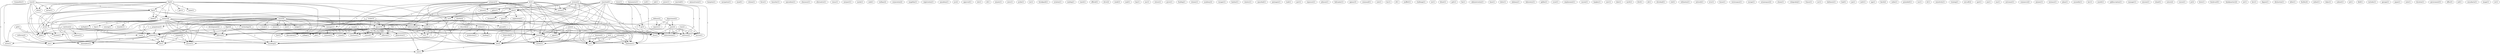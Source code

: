 digraph G {
  tranquility [ label="tranquility(1)" ];
  runs [ label="runs(2)" ];
  nectar [ label="nectar(1)" ];
  edu [ label="edu(2)" ];
  ftp [ label="ftp(2)" ];
  center [ label="center(18)" ];
  furmint [ label="furmint(1)" ];
  research [ label="research(13)" ];
  series [ label="series(1)" ];
  etc [ label="etc(1)" ];
  see [ label="see(1)" ];
  tower [ label="tower(1)" ];
  hamamatsu [ label="hamamatsu(1)" ];
  avenue [ label="avenue(2)" ];
  info [ label="info(3)" ];
  reston [ label="reston(1)" ];
  va [ label="va(3)" ];
  launch [ label="launch(2)" ];
  variety [ label="variety(1)" ];
  agent [ label="agent(1)" ];
  co [ label="co(1)" ];
  list [ label="list(2)" ];
  maintains [ label="maintains(1)" ];
  faq [ label="faq(4)" ];
  gov [ label="gov(1)" ];
  arc [ label="arc(2)" ];
  name [ label="name(1)" ];
  sheet [ label="sheet(1)" ];
  nasa [ label="nasa(24)" ];
  description [ label="description(1)" ];
  fact [ label="fact(1)" ];
  pub [ label="pub(1)" ];
  craf [ label="craf(1)" ];
  oak [ label="oak(1)" ];
  power [ label="power(1)" ];
  marshall [ label="marshall(1)" ];
  pennsylvania [ label="pennsylvania(1)" ];
  hampton [ label="hampton(1)" ];
  navigation [ label="navigation(1)" ];
  shuttle [ label="shuttle(4)" ];
  orbiter [ label="orbiter(1)" ];
  ground [ label="ground(1)" ];
  manages [ label="manages(1)" ];
  control [ label="control(1)" ];
  st [ label="st(1)" ];
  landing [ label="landing(1)" ];
  email [ label="email(1)" ];
  volume [ label="volume(1)" ];
  production [ label="production(1)" ];
  delivery [ label="delivery(1)" ];
  force [ label="force(1)" ];
  institute [ label="institute(2)" ];
  contract [ label="contract(1)" ];
  run [ label="run(2)" ];
  lot [ label="lot(1)" ];
  launcher [ label="launcher(1)" ];
  specializes [ label="specializes(1)" ];
  clearance [ label="clearance(1)" ];
  dc [ label="dc(3)" ];
  nature [ label="nature(1)" ];
  go [ label="go(3)" ];
  policy [ label="policy(1)" ];
  space [ label="space(33)" ];
  information [ label="information(5)" ];
  money [ label="money(1)" ];
  sounding [ label="sounding(2)" ];
  alternative [ label="alternative(1)" ];
  venus [ label="venus(1)" ];
  newport [ label="newport(1)" ];
  nasda [ label="nasda(1)" ];
  seek [ label="seek(1)" ];
  wallops [ label="wallops(2)" ];
  corporation [ label="corporation(2)" ];
  defense [ label="defense(2)" ];
  post [ label="post(2)" ];
  reports [ label="reports(1)" ];
  thru [ label="thru(1)" ];
  magellan [ label="magellan(1)" ];
  registration [ label="registration(1)" ];
  pasadena [ label="pasadena(1)" ];
  department [ label="department(2)" ];
  jsc [ label="jsc(2)" ];
  approval [ label="approval(1)" ];
  site [ label="site(1)" ];
  rd [ label="rd(1)" ];
  minato [ label="minato(1)" ];
  news [ label="news(1)" ];
  maryland [ label="maryland(1)" ];
  software [ label="software(2)" ];
  redistribution [ label="redistribution(1)" ];
  service [ label="service(1)" ];
  probe [ label="probe(1)" ];
  inc [ label="inc(1)" ];
  brookpark [ label="brookpark(1)" ];
  aviation [ label="aviation(1)" ];
  program [ label="program(3)" ];
  college [ label="college(1)" ];
  comment [ label="comment(1)" ];
  editorial [ label="editorial(1)" ];
  mailing [ label="mailing(1)" ];
  reach [ label="reach(1)" ];
  offered [ label="offered(1)" ];
  drive [ label="drive(2)" ];
  week [ label="week(3)" ];
  mail [ label="mail(1)" ];
  bay [ label="bay(1)" ];
  unc [ label="unc(1)" ];
  return [ label="return(1)" ];
  grove [ label="grove(1)" ];
  funding [ label="funding(1)" ];
  stennis [ label="stennis(1)" ];
  academy [ label="academy(2)" ];
  voyager [ label="voyager(1)" ];
  camp [ label="camp(4)" ];
  brochure [ label="brochure(1)" ];
  school [ label="school(1)" ];
  landsat [ label="landsat(1)" ];
  resumes [ label="resumes(1)" ];
  place [ label="place(1)" ];
  exploration [ label="exploration(1)" ];
  answer [ label="answer(1)" ];
  development [ label="development(2)" ];
  reentry [ label="reentry(1)" ];
  spacehab [ label="spacehab(1)" ];
  pentagon [ label="pentagon(1)" ];
  day [ label="day(1)" ];
  sensing [ label="sensing(1)" ];
  transfer [ label="transfer(1)" ];
  technology [ label="technology(4)" ];
  atmosphere [ label="atmosphere(1)" ];
  multiple [ label="multiple(1)" ];
  tank [ label="tank(1)" ];
  part [ label="part(1)" ];
  box [ label="box(2)" ];
  exposure [ label="exposure(1)" ];
  johnson [ label="johnson(1)" ];
  helicopter [ label="helicopter(1)" ];
  suite [ label="suite(2)" ];
  agency [ label="agency(3)" ];
  command [ label="command(1)" ];
  rivals [ label="rivals(1)" ];
  job [ label="job(1)" ];
  means [ label="means(1)" ];
  size [ label="size(1)" ];
  budget [ label="budget(1)" ];
  flight [ label="flight(6)" ];
  rocket [ label="rocket(3)" ];
  propulsion [ label="propulsion(3)" ];
  generation [ label="generation(1)" ];
  cate [ label="cate(1)" ];
  titusville [ label="titusville(2)" ];
  ksc [ label="ksc(1)" ];
  sf [ label="sf(1)" ];
  moffett [ label="moffett(1)" ];
  challenge [ label="challenge(1)" ];
  nw [ label="nw(1)" ];
  bitnet [ label="bitnet(1)" ];
  gsfc [ label="gsfc(1)" ];
  fax [ label="fax(1)" ];
  administration [ label="administration(1)" ];
  base [ label="base(1)" ];
  latter [ label="latter(1)" ];
  alabama [ label="alabama(1)" ];
  laboratory [ label="laboratory(1)" ];
  galileo [ label="galileo(1)" ];
  scout [ label="scout(1)" ];
  employment [ label="employment(1)" ];
  cassini [ label="cassini(1)" ];
  langley [ label="langley(1)" ];
  univ [ label="univ(1)" ];
  date [ label="date(1)" ];
  earth [ label="earth(1)" ];
  blvd [ label="blvd(1)" ];
  xb [ label="xb(1)" ];
  cleveland [ label="cleveland(1)" ];
  stol [ label="stol(1)" ];
  utilization [ label="utilization(1)" ];
  network [ label="network(1)" ];
  fl [ label="fl(2)" ];
  evry [ label="evry(1)" ];
  summer [ label="summer(2)" ];
  house [ label="house(1)" ];
  vectorspace [ label="vectorspace(1)" ];
  europe [ label="europe(1)" ];
  arianespace [ label="arianespace(2)" ];
  chome [ label="chome(1)" ];
  vologradsij [ label="vologradsij(1)" ];
  france [ label="france(1)" ];
  usr [ label="usr(1)" ];
  baltimore [ label="baltimore(1)" ];
  lead [ label="lead(1)" ];
  jan [ label="jan(1)" ];
  msfc [ label="msfc(1)" ];
  uga [ label="uga(1)" ];
  leech [ label="leech(2)" ];
  cedex [ label="cedex(1)" ];
  greenbelt [ label="greenbelt(1)" ];
  vac [ label="vac(1)" ];
  dr [ label="dr(1)" ];
  sensitivity [ label="sensitivity(1)" ];
  training [ label="training(1)" ];
  aircraft [ label="aircraft(2)" ];
  spot [ label="spot(1)" ];
  jon [ label="jon(1)" ];
  esa [ label="esa(1)" ];
  colorado [ label="colorado(2)" ];
  astronaut [ label="astronaut(1)" ];
  commerce [ label="commerce(2)" ];
  esa [ label="esa(1)" ];
  pioneer [ label="pioneer(1)" ];
  california [ label="california(2)" ];
  instance [ label="instance(1)" ];
  plaza [ label="plaza(1)" ];
  assembly [ label="assembly(1)" ];
  larc [ label="larc(1)" ];
  month [ label="month(1)" ];
  jpldescription [ label="jpldescription(1)" ];
  manager [ label="manager(1)" ];
  mission [ label="mission(1)" ];
  island [ label="island(1)" ];
  saturn [ label="saturn(2)" ];
  course [ label="course(1)" ];
  pr [ label="pr(2)" ];
  houston [ label="houston(2)" ];
  lewis [ label="lewis(1)" ];
  boulevard [ label="boulevard(1)" ];
  headquarters [ label="headquarters(2)" ];
  huntsville [ label="huntsville(3)" ];
  air [ label="air(1)" ];
  lerc [ label="lerc(1)" ];
  degree [ label="degree(1)" ];
  distinction [ label="distinction(1)" ];
  allow [ label="allow(1)" ];
  facility [ label="facility(4)" ];
  enfant [ label="enfant(1)" ];
  tokyo [ label="tokyo(1)" ];
  cabinet [ label="cabinet(1)" ];
  jet [ label="jet(1)" ];
  field [ label="field(1)" ];
  jpl [ label="jpl(4)" ];
  includes [ label="includes(1)" ];
  georgia [ label="georgia(1)" ];
  japan [ label="japan(1)" ];
  tx [ label="tx(2)" ];
  note [ label="note(1)" ];
  duration [ label="duration(1)" ];
  government [ label="government(3)" ];
  office [ label="office(3)" ];
  md [ label="md(1)" ];
  soyuzkarta [ label="soyuzkarta(1)" ];
  image [ label="image(1)" ];
  sw [ label="sw(1)" ];
  runs -> nectar [ label="1" ];
  runs -> edu [ label="1" ];
  runs -> ftp [ label="1" ];
  runs -> center [ label="1" ];
  runs -> furmint [ label="1" ];
  runs -> research [ label="1" ];
  runs -> series [ label="1" ];
  runs -> etc [ label="1" ];
  runs -> see [ label="1" ];
  avenue -> info [ label="1" ];
  avenue -> reston [ label="1" ];
  avenue -> va [ label="1" ];
  avenue -> launch [ label="1" ];
  avenue -> variety [ label="1" ];
  avenue -> agent [ label="1" ];
  avenue -> co [ label="1" ];
  avenue -> list [ label="1" ];
  avenue -> maintains [ label="1" ];
  faq -> nectar [ label="1" ];
  faq -> edu [ label="1" ];
  faq -> gov [ label="1" ];
  faq -> ftp [ label="1" ];
  faq -> center [ label="1" ];
  faq -> arc [ label="1" ];
  faq -> name [ label="1" ];
  faq -> sheet [ label="1" ];
  faq -> nasa [ label="1" ];
  faq -> furmint [ label="1" ];
  faq -> description [ label="1" ];
  faq -> fact [ label="1" ];
  faq -> list [ label="1" ];
  faq -> see [ label="2" ];
  faq -> pub [ label="1" ];
  shuttle -> orbiter [ label="1" ];
  shuttle -> ground [ label="1" ];
  shuttle -> manages [ label="1" ];
  shuttle -> control [ label="1" ];
  shuttle -> st [ label="2" ];
  shuttle -> landing [ label="1" ];
  orbiter -> production [ label="1" ];
  orbiter -> delivery [ label="1" ];
  orbiter -> landing [ label="1" ];
  institute -> contract [ label="1" ];
  institute -> run [ label="1" ];
  institute -> research [ label="1" ];
  institute -> lot [ label="1" ];
  dc -> nature [ label="1" ];
  dc -> go [ label="1" ];
  dc -> info [ label="1" ];
  dc -> reston [ label="1" ];
  dc -> policy [ label="1" ];
  dc -> va [ label="1" ];
  dc -> space [ label="1" ];
  dc -> information [ label="1" ];
  dc -> money [ label="1" ];
  dc -> launch [ label="1" ];
  dc -> variety [ label="1" ];
  dc -> agent [ label="1" ];
  dc -> sounding [ label="1" ];
  dc -> co [ label="1" ];
  dc -> list [ label="1" ];
  dc -> maintains [ label="1" ];
  defense -> post [ label="1" ];
  defense -> reports [ label="1" ];
  defense -> thru [ label="1" ];
  department -> post [ label="1" ];
  department -> reports [ label="1" ];
  department -> thru [ label="1" ];
  maryland -> go [ label="1" ];
  maryland -> info [ label="1" ];
  maryland -> reston [ label="1" ];
  maryland -> va [ label="1" ];
  maryland -> space [ label="1" ];
  maryland -> software [ label="1" ];
  maryland -> redistribution [ label="1" ];
  maryland -> launch [ label="1" ];
  maryland -> variety [ label="1" ];
  maryland -> agent [ label="1" ];
  maryland -> service [ label="1" ];
  maryland -> thru [ label="1" ];
  maryland -> co [ label="1" ];
  maryland -> list [ label="1" ];
  maryland -> maintains [ label="1" ];
  program -> info [ label="1" ];
  program -> college [ label="2" ];
  program -> reston [ label="1" ];
  program -> va [ label="1" ];
  program -> launch [ label="1" ];
  program -> comment [ label="2" ];
  program -> editorial [ label="2" ];
  program -> variety [ label="1" ];
  program -> agent [ label="1" ];
  program -> co [ label="1" ];
  program -> list [ label="1" ];
  program -> maintains [ label="1" ];
  go -> redistribution [ label="1" ];
  go -> service [ label="1" ];
  go -> thru [ label="1" ];
  camp -> college [ label="2" ];
  camp -> brochure [ label="2" ];
  camp -> comment [ label="2" ];
  camp -> editorial [ label="2" ];
  camp -> school [ label="2" ];
  info -> resumes [ label="1" ];
  info -> place [ label="1" ];
  info -> va [ label="1" ];
  info -> space [ label="1" ];
  info -> exploration [ label="1" ];
  info -> research [ label="1" ];
  info -> answer [ label="1" ];
  info -> variety [ label="1" ];
  info -> etc [ label="1" ];
  info -> co [ label="1" ];
  development -> delivery [ label="1" ];
  post -> software [ label="1" ];
  post -> redistribution [ label="1" ];
  post -> service [ label="1" ];
  post -> thru [ label="1" ];
  ftp -> arc [ label="1" ];
  ftp -> sheet [ label="1" ];
  ftp -> nasa [ label="1" ];
  ftp -> furmint [ label="1" ];
  ftp -> description [ label="1" ];
  ftp -> fact [ label="1" ];
  ftp -> pub [ label="1" ];
  center -> arc [ label="1" ];
  center -> day [ label="1" ];
  center -> manages [ label="1" ];
  center -> space [ label="2" ];
  center -> information [ label="2" ];
  center -> sensing [ label="1" ];
  center -> control [ label="1" ];
  center -> brochure [ label="1" ];
  center -> research [ label="5" ];
  center -> answer [ label="1" ];
  center -> delivery [ label="1" ];
  center -> series [ label="1" ];
  center -> etc [ label="2" ];
  center -> transfer [ label="1" ];
  center -> st [ label="1" ];
  center -> technology [ label="1" ];
  center -> sounding [ label="2" ];
  center -> atmosphere [ label="1" ];
  center -> multiple [ label="1" ];
  center -> list [ label="1" ];
  arc -> research [ label="1" ];
  arc -> atmosphere [ label="1" ];
  arc -> pub [ label="1" ];
  box -> software [ label="1" ];
  box -> redistribution [ label="1" ];
  box -> service [ label="1" ];
  box -> thru [ label="1" ];
  va -> space [ label="1" ];
  va -> research [ label="1" ];
  va -> sounding [ label="1" ];
  va -> co [ label="1" ];
  suite -> launch [ label="1" ];
  suite -> variety [ label="1" ];
  suite -> agent [ label="1" ];
  suite -> co [ label="1" ];
  suite -> list [ label="1" ];
  suite -> maintains [ label="1" ];
  nasa -> space [ label="2" ];
  nasa -> information [ label="1" ];
  nasa -> money [ label="3" ];
  nasa -> software [ label="2" ];
  nasa -> run [ label="2" ];
  nasa -> redistribution [ label="2" ];
  nasa -> launch [ label="1" ];
  nasa -> control [ label="1" ];
  nasa -> research [ label="2" ];
  nasa -> answer [ label="1" ];
  nasa -> delivery [ label="1" ];
  nasa -> rivals [ label="1" ];
  nasa -> etc [ label="1" ];
  nasa -> job [ label="1" ];
  nasa -> service [ label="2" ];
  nasa -> means [ label="1" ];
  nasa -> sounding [ label="1" ];
  nasa -> atmosphere [ label="1" ];
  nasa -> thru [ label="2" ];
  nasa -> size [ label="1" ];
  nasa -> budget [ label="1" ];
  nasa -> pub [ label="1" ];
  flight -> launch [ label="1" ];
  flight -> research [ label="1" ];
  flight -> delivery [ label="1" ];
  flight -> sounding [ label="2" ];
  rocket -> space [ label="1" ];
  rocket -> propulsion [ label="1" ];
  rocket -> brochure [ label="1" ];
  rocket -> delivery [ label="1" ];
  rocket -> list [ label="1" ];
  space -> furmint [ label="1" ];
  space -> generation [ label="1" ];
  space -> launch [ label="2" ];
  space -> control [ label="2" ];
  space -> brochure [ label="3" ];
  space -> comment [ label="4" ];
  space -> description [ label="1" ];
  space -> editorial [ label="4" ];
  space -> delivery [ label="1" ];
  space -> school [ label="4" ];
  space -> fact [ label="1" ];
  space -> st [ label="2" ];
  space -> sounding [ label="1" ];
  space -> thru [ label="1" ];
  space -> list [ label="4" ];
  space -> see [ label="2" ];
  space -> pub [ label="1" ];
  titusville -> launch [ label="1" ];
  titusville -> brochure [ label="1" ];
  titusville -> list [ label="1" ];
  information -> software [ label="1" ];
  information -> redistribution [ label="1" ];
  information -> research [ label="1" ];
  information -> answer [ label="1" ];
  information -> etc [ label="1" ];
  information -> job [ label="1" ];
  information -> service [ label="1" ];
  information -> thru [ label="1" ];
  run -> etc [ label="2" ];
  propulsion -> research [ label="1" ];
  propulsion -> lot [ label="1" ];
  launch -> variety [ label="1" ];
  launch -> co [ label="1" ];
  launch -> list [ label="1" ];
  launch -> maintains [ label="1" ];
  fl -> brochure [ label="1" ];
  fl -> list [ label="1" ];
  summer -> answer [ label="1" ];
  summer -> etc [ label="1" ];
  research -> answer [ label="1" ];
  research -> series [ label="1" ];
  research -> etc [ label="2" ];
  research -> sounding [ label="1" ];
  research -> atmosphere [ label="2" ];
  research -> lot [ label="1" ];
  colorado -> co [ label="1" ];
  colorado -> list [ label="1" ];
  colorado -> maintains [ label="1" ];
  technology -> thru [ label="1" ];
  technology -> lot [ label="1" ];
  california -> lot [ label="1" ];
  houston -> co [ label="1" ];
  houston -> list [ label="1" ];
  houston -> maintains [ label="1" ];
  huntsville -> list [ label="2" ];
  jpl -> lot [ label="1" ];
  jpl -> pub [ label="1" ];
  tx -> co [ label="1" ];
  tx -> list [ label="1" ];
  tx -> maintains [ label="1" ];
  list -> see [ label="1" ];
}
